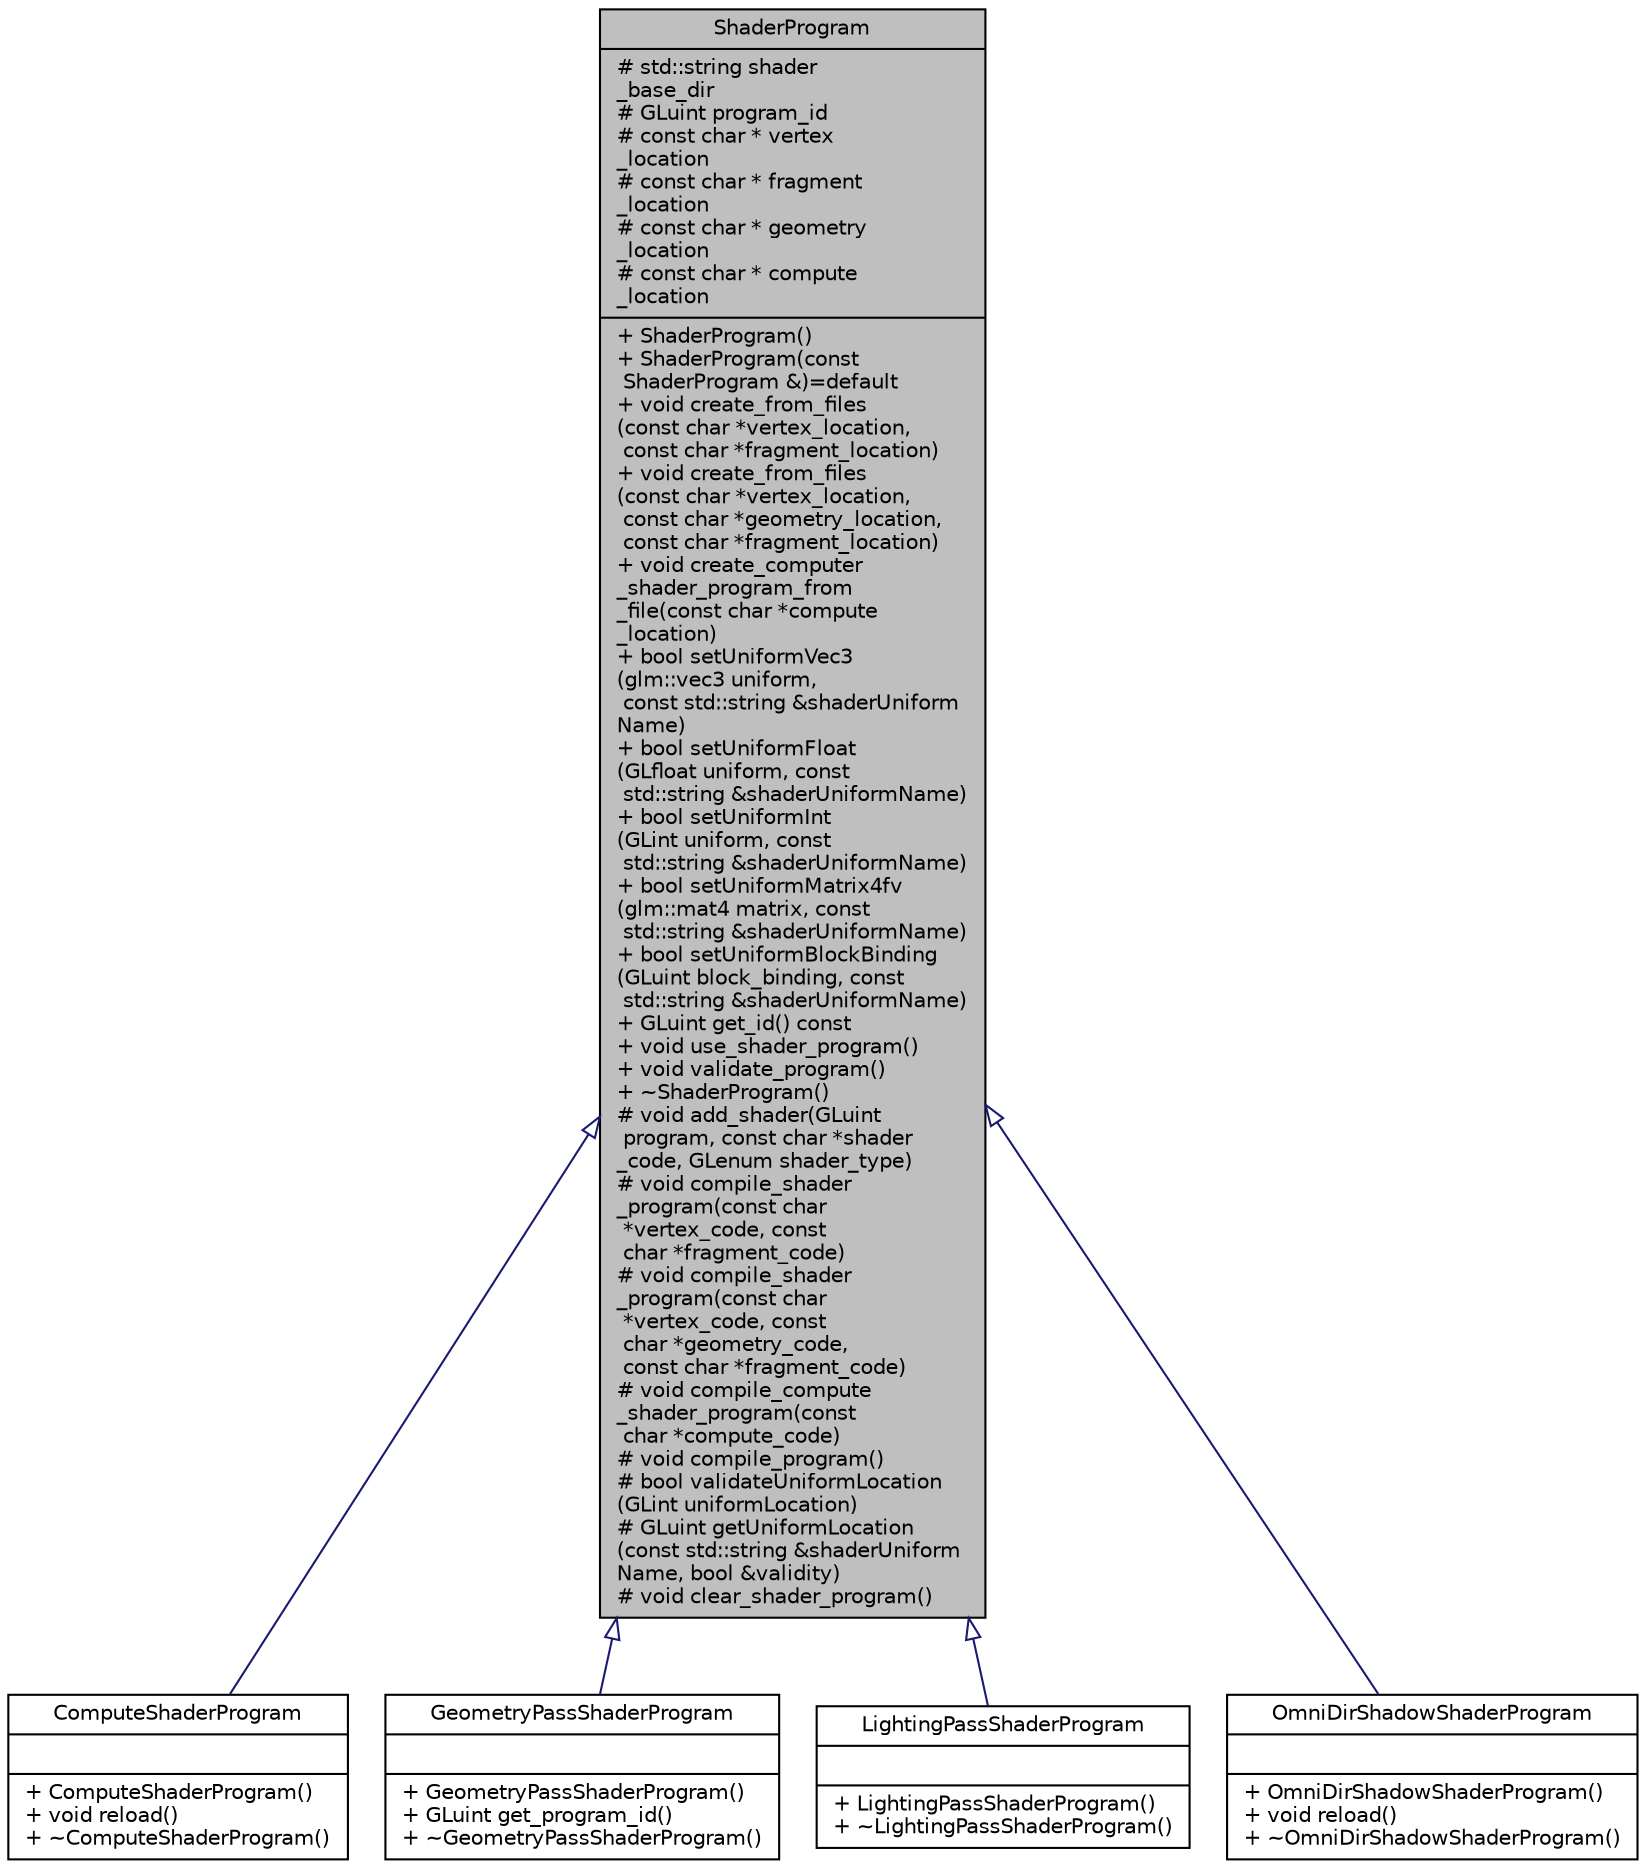 digraph "ShaderProgram"
{
 // INTERACTIVE_SVG=YES
 // LATEX_PDF_SIZE
  bgcolor="transparent";
  edge [fontname="Helvetica",fontsize="10",labelfontname="Helvetica",labelfontsize="10"];
  node [fontname="Helvetica",fontsize="10",shape=record];
  Node1 [label="{ShaderProgram\n|# std::string shader\l_base_dir\l# GLuint program_id\l# const char * vertex\l_location\l# const char * fragment\l_location\l# const char * geometry\l_location\l# const char * compute\l_location\l|+  ShaderProgram()\l+  ShaderProgram(const\l ShaderProgram &)=default\l+ void create_from_files\l(const char *vertex_location,\l const char *fragment_location)\l+ void create_from_files\l(const char *vertex_location,\l const char *geometry_location,\l const char *fragment_location)\l+ void create_computer\l_shader_program_from\l_file(const char *compute\l_location)\l+ bool setUniformVec3\l(glm::vec3 uniform,\l const std::string &shaderUniform\lName)\l+ bool setUniformFloat\l(GLfloat uniform, const\l std::string &shaderUniformName)\l+ bool setUniformInt\l(GLint uniform, const\l std::string &shaderUniformName)\l+ bool setUniformMatrix4fv\l(glm::mat4 matrix, const\l std::string &shaderUniformName)\l+ bool setUniformBlockBinding\l(GLuint block_binding, const\l std::string &shaderUniformName)\l+ GLuint get_id() const\l+ void use_shader_program()\l+ void validate_program()\l+  ~ShaderProgram()\l# void add_shader(GLuint\l program, const char *shader\l_code, GLenum shader_type)\l# void compile_shader\l_program(const char\l *vertex_code, const\l char *fragment_code)\l# void compile_shader\l_program(const char\l *vertex_code, const\l char *geometry_code,\l const char *fragment_code)\l# void compile_compute\l_shader_program(const\l char *compute_code)\l# void compile_program()\l# bool validateUniformLocation\l(GLint uniformLocation)\l# GLuint getUniformLocation\l(const std::string &shaderUniform\lName, bool &validity)\l# void clear_shader_program()\l}",height=0.2,width=0.4,color="black", fillcolor="grey75", style="filled", fontcolor="black",tooltip=" "];
  Node1 -> Node2 [dir="back",color="midnightblue",fontsize="10",style="solid",arrowtail="onormal",fontname="Helvetica"];
  Node2 [label="{ComputeShaderProgram\n||+  ComputeShaderProgram()\l+ void reload()\l+  ~ComputeShaderProgram()\l}",height=0.2,width=0.4,color="black",URL="$d1/d9a/class_compute_shader_program.html",tooltip=" "];
  Node1 -> Node3 [dir="back",color="midnightblue",fontsize="10",style="solid",arrowtail="onormal",fontname="Helvetica"];
  Node3 [label="{GeometryPassShaderProgram\n||+  GeometryPassShaderProgram()\l+ GLuint get_program_id()\l+  ~GeometryPassShaderProgram()\l}",height=0.2,width=0.4,color="black",URL="$d0/d2d/class_geometry_pass_shader_program.html",tooltip=" "];
  Node1 -> Node4 [dir="back",color="midnightblue",fontsize="10",style="solid",arrowtail="onormal",fontname="Helvetica"];
  Node4 [label="{LightingPassShaderProgram\n||+  LightingPassShaderProgram()\l+  ~LightingPassShaderProgram()\l}",height=0.2,width=0.4,color="black",URL="$dd/da0/class_lighting_pass_shader_program.html",tooltip=" "];
  Node1 -> Node5 [dir="back",color="midnightblue",fontsize="10",style="solid",arrowtail="onormal",fontname="Helvetica"];
  Node5 [label="{OmniDirShadowShaderProgram\n||+  OmniDirShadowShaderProgram()\l+ void reload()\l+  ~OmniDirShadowShaderProgram()\l}",height=0.2,width=0.4,color="black",URL="$da/da7/class_omni_dir_shadow_shader_program.html",tooltip=" "];
}
